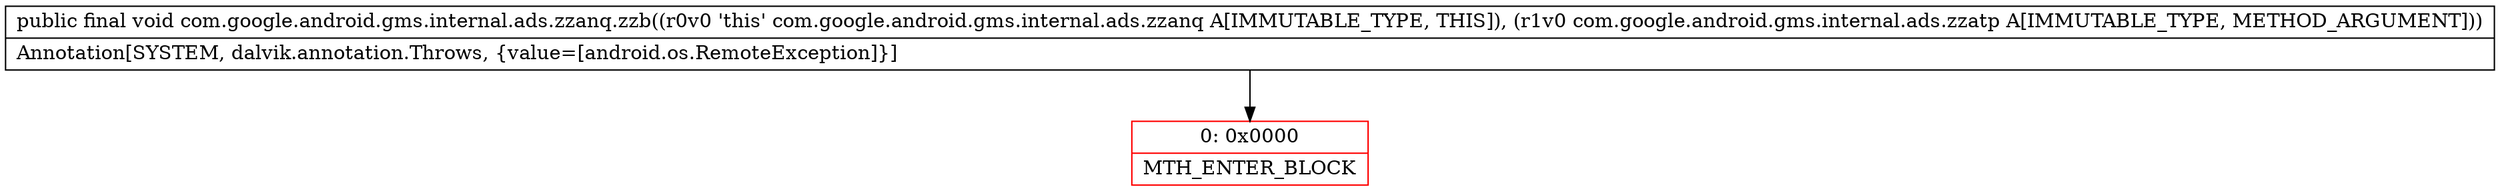 digraph "CFG forcom.google.android.gms.internal.ads.zzanq.zzb(Lcom\/google\/android\/gms\/internal\/ads\/zzatp;)V" {
subgraph cluster_Region_81624776 {
label = "R(0)";
node [shape=record,color=blue];
}
Node_0 [shape=record,color=red,label="{0\:\ 0x0000|MTH_ENTER_BLOCK\l}"];
MethodNode[shape=record,label="{public final void com.google.android.gms.internal.ads.zzanq.zzb((r0v0 'this' com.google.android.gms.internal.ads.zzanq A[IMMUTABLE_TYPE, THIS]), (r1v0 com.google.android.gms.internal.ads.zzatp A[IMMUTABLE_TYPE, METHOD_ARGUMENT]))  | Annotation[SYSTEM, dalvik.annotation.Throws, \{value=[android.os.RemoteException]\}]\l}"];
MethodNode -> Node_0;
}

